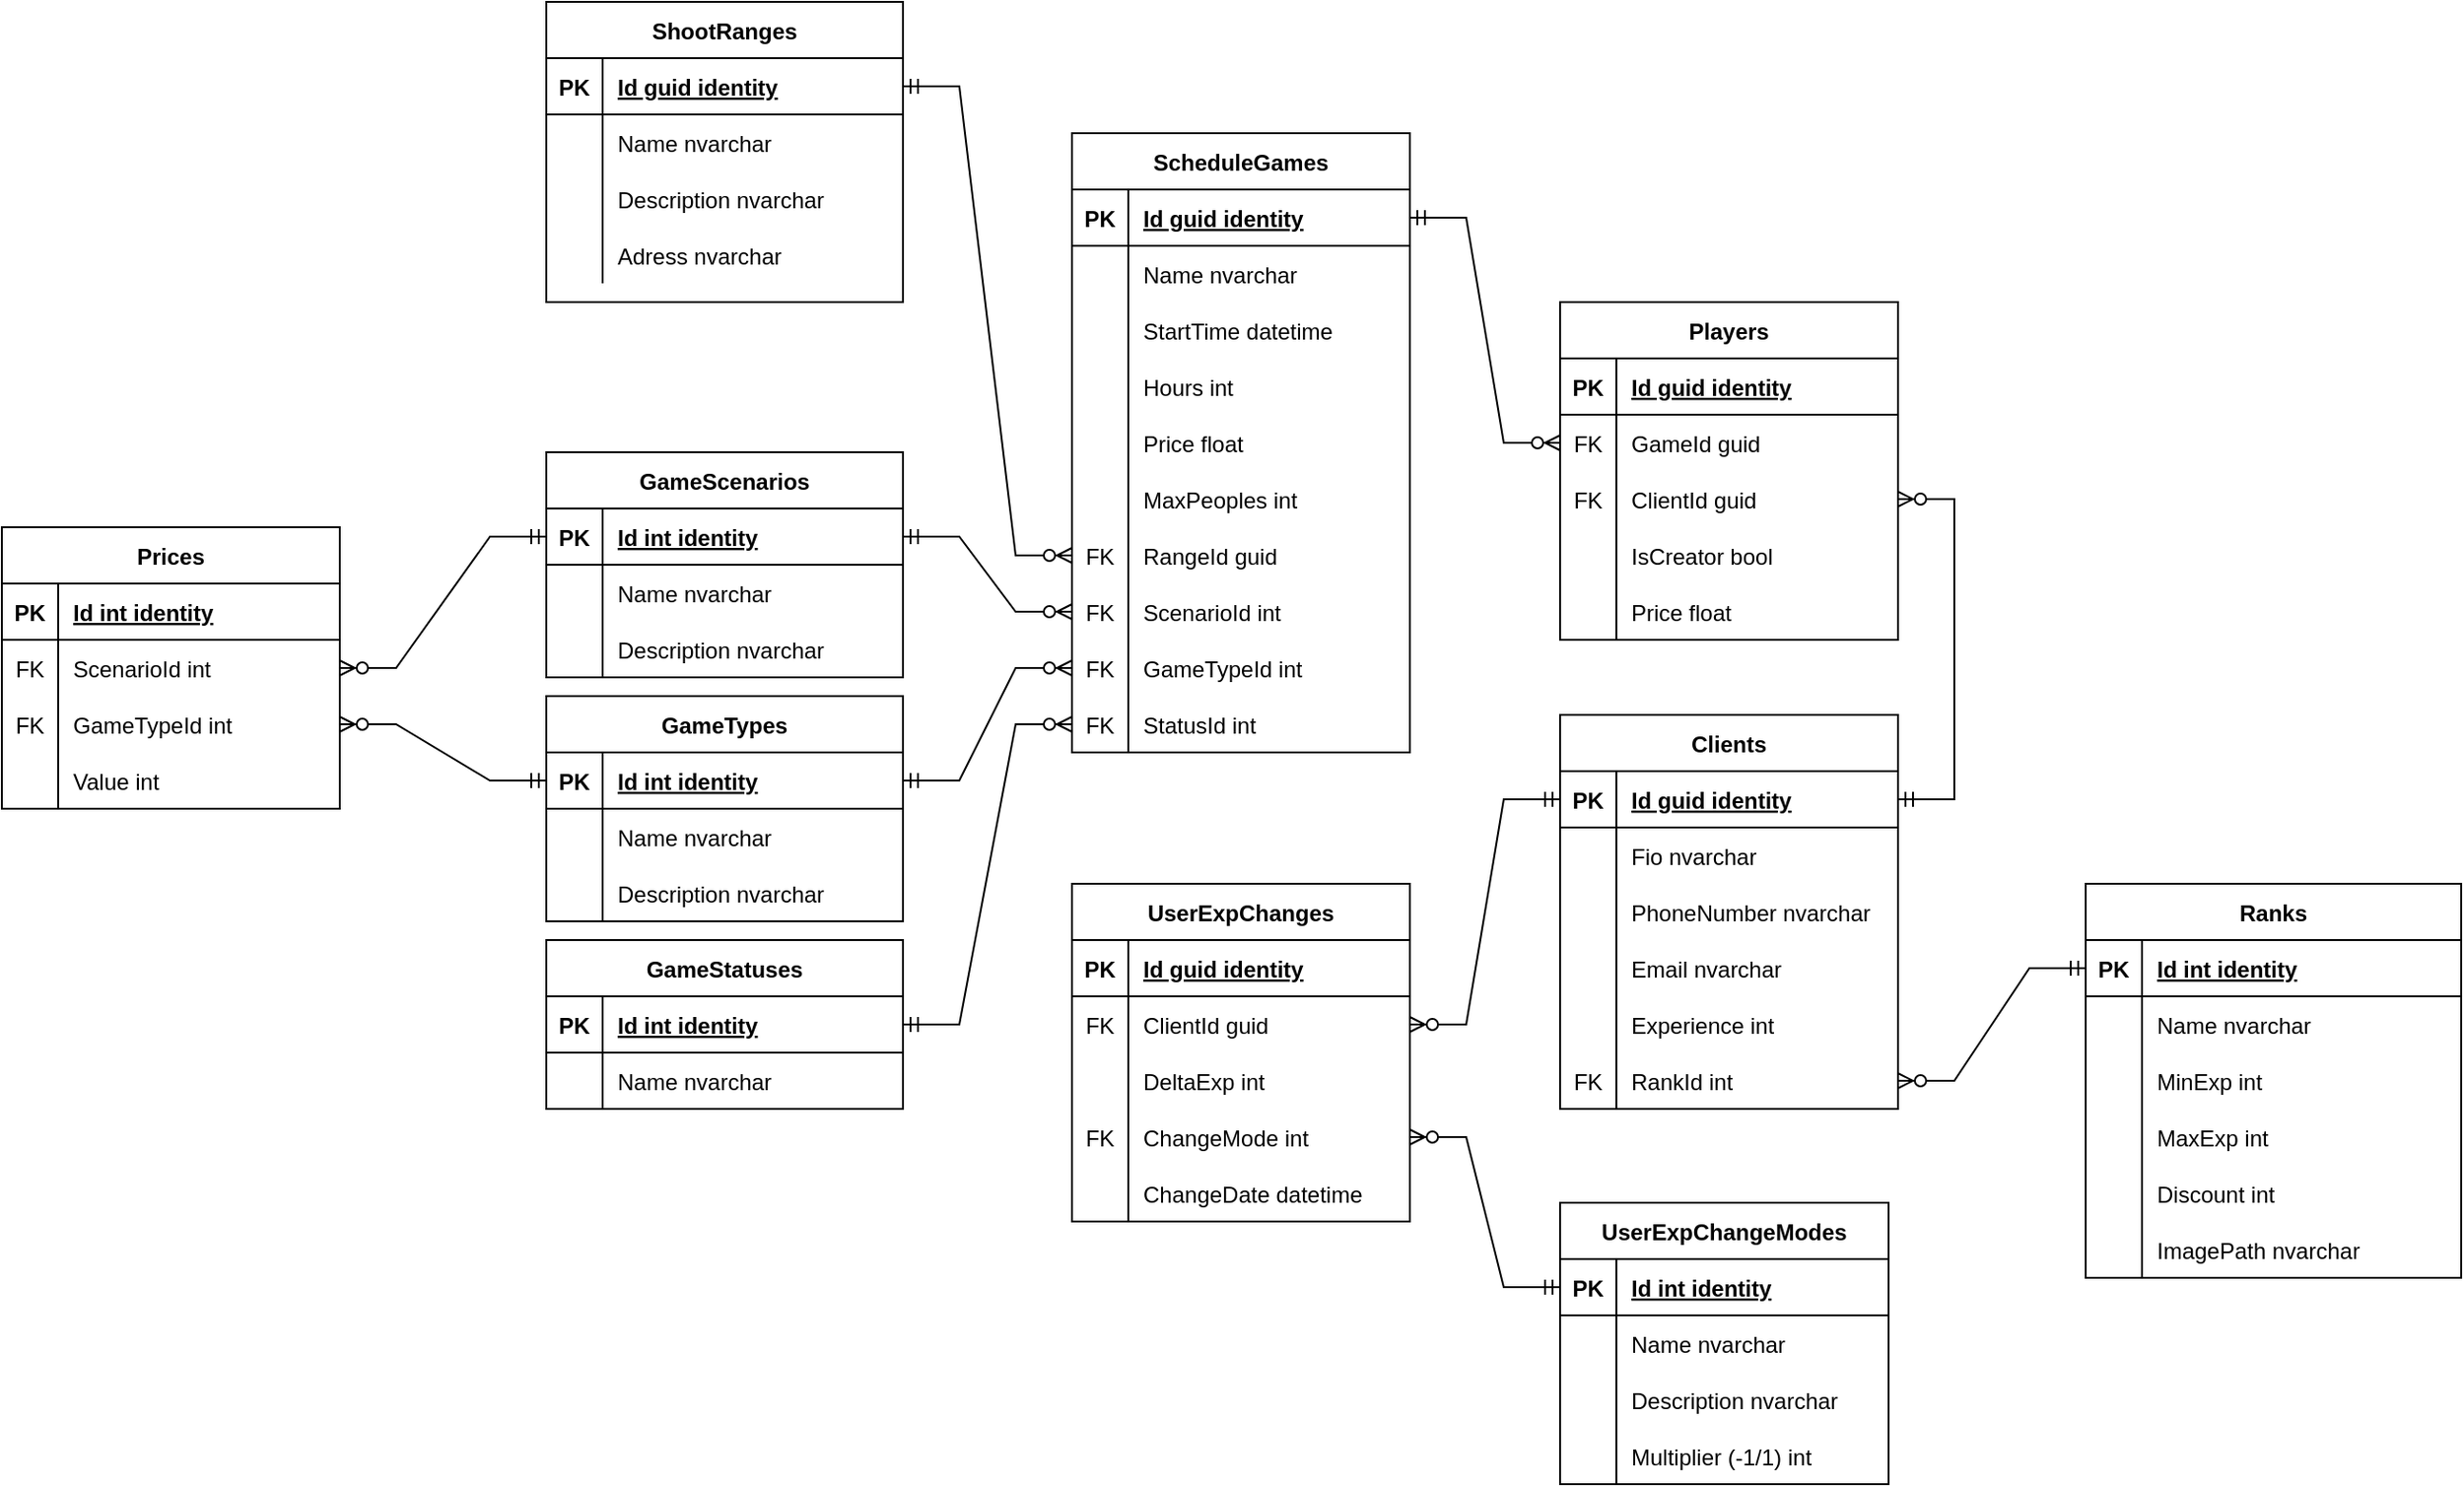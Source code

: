 <mxfile version="20.7.4" type="device"><diagram id="R2lEEEUBdFMjLlhIrx00" name="Page-1"><mxGraphModel dx="2445" dy="758" grid="1" gridSize="10" guides="1" tooltips="1" connect="1" arrows="1" fold="1" page="1" pageScale="1" pageWidth="850" pageHeight="1100" math="0" shadow="0" extFonts="Permanent Marker^https://fonts.googleapis.com/css?family=Permanent+Marker"><root><mxCell id="0"/><mxCell id="1" parent="0"/><mxCell id="C-vyLk0tnHw3VtMMgP7b-23" value="ShootRanges" style="shape=table;startSize=30;container=1;collapsible=1;childLayout=tableLayout;fixedRows=1;rowLines=0;fontStyle=1;align=center;resizeLast=1;" parent="1" vertex="1"><mxGeometry x="-280" y="250" width="190" height="160" as="geometry"/></mxCell><mxCell id="C-vyLk0tnHw3VtMMgP7b-24" value="" style="shape=partialRectangle;collapsible=0;dropTarget=0;pointerEvents=0;fillColor=none;points=[[0,0.5],[1,0.5]];portConstraint=eastwest;top=0;left=0;right=0;bottom=1;" parent="C-vyLk0tnHw3VtMMgP7b-23" vertex="1"><mxGeometry y="30" width="190" height="30" as="geometry"/></mxCell><mxCell id="C-vyLk0tnHw3VtMMgP7b-25" value="PK" style="shape=partialRectangle;overflow=hidden;connectable=0;fillColor=none;top=0;left=0;bottom=0;right=0;fontStyle=1;" parent="C-vyLk0tnHw3VtMMgP7b-24" vertex="1"><mxGeometry width="30" height="30" as="geometry"><mxRectangle width="30" height="30" as="alternateBounds"/></mxGeometry></mxCell><mxCell id="C-vyLk0tnHw3VtMMgP7b-26" value="Id guid identity" style="shape=partialRectangle;overflow=hidden;connectable=0;fillColor=none;top=0;left=0;bottom=0;right=0;align=left;spacingLeft=6;fontStyle=5;" parent="C-vyLk0tnHw3VtMMgP7b-24" vertex="1"><mxGeometry x="30" width="160" height="30" as="geometry"><mxRectangle width="160" height="30" as="alternateBounds"/></mxGeometry></mxCell><mxCell id="C-vyLk0tnHw3VtMMgP7b-27" value="" style="shape=partialRectangle;collapsible=0;dropTarget=0;pointerEvents=0;fillColor=none;points=[[0,0.5],[1,0.5]];portConstraint=eastwest;top=0;left=0;right=0;bottom=0;" parent="C-vyLk0tnHw3VtMMgP7b-23" vertex="1"><mxGeometry y="60" width="190" height="30" as="geometry"/></mxCell><mxCell id="C-vyLk0tnHw3VtMMgP7b-28" value="" style="shape=partialRectangle;overflow=hidden;connectable=0;fillColor=none;top=0;left=0;bottom=0;right=0;" parent="C-vyLk0tnHw3VtMMgP7b-27" vertex="1"><mxGeometry width="30" height="30" as="geometry"><mxRectangle width="30" height="30" as="alternateBounds"/></mxGeometry></mxCell><mxCell id="C-vyLk0tnHw3VtMMgP7b-29" value="Name nvarchar" style="shape=partialRectangle;overflow=hidden;connectable=0;fillColor=none;top=0;left=0;bottom=0;right=0;align=left;spacingLeft=6;" parent="C-vyLk0tnHw3VtMMgP7b-27" vertex="1"><mxGeometry x="30" width="160" height="30" as="geometry"><mxRectangle width="160" height="30" as="alternateBounds"/></mxGeometry></mxCell><mxCell id="J1g8HtCoTDKcdCgr_iQi-102" value="" style="shape=partialRectangle;collapsible=0;dropTarget=0;pointerEvents=0;fillColor=none;points=[[0,0.5],[1,0.5]];portConstraint=eastwest;top=0;left=0;right=0;bottom=0;" parent="C-vyLk0tnHw3VtMMgP7b-23" vertex="1"><mxGeometry y="90" width="190" height="30" as="geometry"/></mxCell><mxCell id="J1g8HtCoTDKcdCgr_iQi-103" value="" style="shape=partialRectangle;overflow=hidden;connectable=0;fillColor=none;top=0;left=0;bottom=0;right=0;" parent="J1g8HtCoTDKcdCgr_iQi-102" vertex="1"><mxGeometry width="30" height="30" as="geometry"><mxRectangle width="30" height="30" as="alternateBounds"/></mxGeometry></mxCell><mxCell id="J1g8HtCoTDKcdCgr_iQi-104" value="Description nvarchar" style="shape=partialRectangle;overflow=hidden;connectable=0;fillColor=none;top=0;left=0;bottom=0;right=0;align=left;spacingLeft=6;" parent="J1g8HtCoTDKcdCgr_iQi-102" vertex="1"><mxGeometry x="30" width="160" height="30" as="geometry"><mxRectangle width="160" height="30" as="alternateBounds"/></mxGeometry></mxCell><mxCell id="wQDrHLu1GT8xE89UVd8l-1" value="" style="shape=partialRectangle;collapsible=0;dropTarget=0;pointerEvents=0;fillColor=none;points=[[0,0.5],[1,0.5]];portConstraint=eastwest;top=0;left=0;right=0;bottom=0;" parent="C-vyLk0tnHw3VtMMgP7b-23" vertex="1"><mxGeometry y="120" width="190" height="30" as="geometry"/></mxCell><mxCell id="wQDrHLu1GT8xE89UVd8l-2" value="" style="shape=partialRectangle;overflow=hidden;connectable=0;fillColor=none;top=0;left=0;bottom=0;right=0;" parent="wQDrHLu1GT8xE89UVd8l-1" vertex="1"><mxGeometry width="30" height="30" as="geometry"><mxRectangle width="30" height="30" as="alternateBounds"/></mxGeometry></mxCell><mxCell id="wQDrHLu1GT8xE89UVd8l-3" value="Adress nvarchar" style="shape=partialRectangle;overflow=hidden;connectable=0;fillColor=none;top=0;left=0;bottom=0;right=0;align=left;spacingLeft=6;" parent="wQDrHLu1GT8xE89UVd8l-1" vertex="1"><mxGeometry x="30" width="160" height="30" as="geometry"><mxRectangle width="160" height="30" as="alternateBounds"/></mxGeometry></mxCell><mxCell id="wQDrHLu1GT8xE89UVd8l-7" value="Clients" style="shape=table;startSize=30;container=1;collapsible=1;childLayout=tableLayout;fixedRows=1;rowLines=0;fontStyle=1;align=center;resizeLast=1;" parent="1" vertex="1"><mxGeometry x="260" y="630" width="180" height="210" as="geometry"/></mxCell><mxCell id="wQDrHLu1GT8xE89UVd8l-8" value="" style="shape=tableRow;horizontal=0;startSize=0;swimlaneHead=0;swimlaneBody=0;fillColor=none;collapsible=0;dropTarget=0;points=[[0,0.5],[1,0.5]];portConstraint=eastwest;top=0;left=0;right=0;bottom=1;" parent="wQDrHLu1GT8xE89UVd8l-7" vertex="1"><mxGeometry y="30" width="180" height="30" as="geometry"/></mxCell><mxCell id="wQDrHLu1GT8xE89UVd8l-9" value="PK" style="shape=partialRectangle;connectable=0;fillColor=none;top=0;left=0;bottom=0;right=0;fontStyle=1;overflow=hidden;" parent="wQDrHLu1GT8xE89UVd8l-8" vertex="1"><mxGeometry width="30" height="30" as="geometry"><mxRectangle width="30" height="30" as="alternateBounds"/></mxGeometry></mxCell><mxCell id="wQDrHLu1GT8xE89UVd8l-10" value="Id guid identity" style="shape=partialRectangle;connectable=0;fillColor=none;top=0;left=0;bottom=0;right=0;align=left;spacingLeft=6;fontStyle=5;overflow=hidden;" parent="wQDrHLu1GT8xE89UVd8l-8" vertex="1"><mxGeometry x="30" width="150" height="30" as="geometry"><mxRectangle width="150" height="30" as="alternateBounds"/></mxGeometry></mxCell><mxCell id="586gdZxbblw-acQjFou1-5" value="" style="shape=tableRow;horizontal=0;startSize=0;swimlaneHead=0;swimlaneBody=0;fillColor=none;collapsible=0;dropTarget=0;points=[[0,0.5],[1,0.5]];portConstraint=eastwest;top=0;left=0;right=0;bottom=0;" parent="wQDrHLu1GT8xE89UVd8l-7" vertex="1"><mxGeometry y="60" width="180" height="30" as="geometry"/></mxCell><mxCell id="586gdZxbblw-acQjFou1-6" value="" style="shape=partialRectangle;connectable=0;fillColor=none;top=0;left=0;bottom=0;right=0;editable=1;overflow=hidden;" parent="586gdZxbblw-acQjFou1-5" vertex="1"><mxGeometry width="30" height="30" as="geometry"><mxRectangle width="30" height="30" as="alternateBounds"/></mxGeometry></mxCell><mxCell id="586gdZxbblw-acQjFou1-7" value="Fio nvarchar" style="shape=partialRectangle;connectable=0;fillColor=none;top=0;left=0;bottom=0;right=0;align=left;spacingLeft=6;overflow=hidden;" parent="586gdZxbblw-acQjFou1-5" vertex="1"><mxGeometry x="30" width="150" height="30" as="geometry"><mxRectangle width="150" height="30" as="alternateBounds"/></mxGeometry></mxCell><mxCell id="wQDrHLu1GT8xE89UVd8l-14" value="" style="shape=tableRow;horizontal=0;startSize=0;swimlaneHead=0;swimlaneBody=0;fillColor=none;collapsible=0;dropTarget=0;points=[[0,0.5],[1,0.5]];portConstraint=eastwest;top=0;left=0;right=0;bottom=0;" parent="wQDrHLu1GT8xE89UVd8l-7" vertex="1"><mxGeometry y="90" width="180" height="30" as="geometry"/></mxCell><mxCell id="wQDrHLu1GT8xE89UVd8l-15" value="" style="shape=partialRectangle;connectable=0;fillColor=none;top=0;left=0;bottom=0;right=0;editable=1;overflow=hidden;" parent="wQDrHLu1GT8xE89UVd8l-14" vertex="1"><mxGeometry width="30" height="30" as="geometry"><mxRectangle width="30" height="30" as="alternateBounds"/></mxGeometry></mxCell><mxCell id="wQDrHLu1GT8xE89UVd8l-16" value="PhoneNumber nvarchar" style="shape=partialRectangle;connectable=0;fillColor=none;top=0;left=0;bottom=0;right=0;align=left;spacingLeft=6;overflow=hidden;" parent="wQDrHLu1GT8xE89UVd8l-14" vertex="1"><mxGeometry x="30" width="150" height="30" as="geometry"><mxRectangle width="150" height="30" as="alternateBounds"/></mxGeometry></mxCell><mxCell id="wQDrHLu1GT8xE89UVd8l-23" value="" style="shape=tableRow;horizontal=0;startSize=0;swimlaneHead=0;swimlaneBody=0;fillColor=none;collapsible=0;dropTarget=0;points=[[0,0.5],[1,0.5]];portConstraint=eastwest;top=0;left=0;right=0;bottom=0;" parent="wQDrHLu1GT8xE89UVd8l-7" vertex="1"><mxGeometry y="120" width="180" height="30" as="geometry"/></mxCell><mxCell id="wQDrHLu1GT8xE89UVd8l-24" value="" style="shape=partialRectangle;connectable=0;fillColor=none;top=0;left=0;bottom=0;right=0;editable=1;overflow=hidden;" parent="wQDrHLu1GT8xE89UVd8l-23" vertex="1"><mxGeometry width="30" height="30" as="geometry"><mxRectangle width="30" height="30" as="alternateBounds"/></mxGeometry></mxCell><mxCell id="wQDrHLu1GT8xE89UVd8l-25" value="Email nvarchar" style="shape=partialRectangle;connectable=0;fillColor=none;top=0;left=0;bottom=0;right=0;align=left;spacingLeft=6;overflow=hidden;" parent="wQDrHLu1GT8xE89UVd8l-23" vertex="1"><mxGeometry x="30" width="150" height="30" as="geometry"><mxRectangle width="150" height="30" as="alternateBounds"/></mxGeometry></mxCell><mxCell id="wQDrHLu1GT8xE89UVd8l-43" value="" style="shape=tableRow;horizontal=0;startSize=0;swimlaneHead=0;swimlaneBody=0;fillColor=none;collapsible=0;dropTarget=0;points=[[0,0.5],[1,0.5]];portConstraint=eastwest;top=0;left=0;right=0;bottom=0;" parent="wQDrHLu1GT8xE89UVd8l-7" vertex="1"><mxGeometry y="150" width="180" height="30" as="geometry"/></mxCell><mxCell id="wQDrHLu1GT8xE89UVd8l-44" value="" style="shape=partialRectangle;connectable=0;fillColor=none;top=0;left=0;bottom=0;right=0;editable=1;overflow=hidden;" parent="wQDrHLu1GT8xE89UVd8l-43" vertex="1"><mxGeometry width="30" height="30" as="geometry"><mxRectangle width="30" height="30" as="alternateBounds"/></mxGeometry></mxCell><mxCell id="wQDrHLu1GT8xE89UVd8l-45" value="Experience int" style="shape=partialRectangle;connectable=0;fillColor=none;top=0;left=0;bottom=0;right=0;align=left;spacingLeft=6;overflow=hidden;" parent="wQDrHLu1GT8xE89UVd8l-43" vertex="1"><mxGeometry x="30" width="150" height="30" as="geometry"><mxRectangle width="150" height="30" as="alternateBounds"/></mxGeometry></mxCell><mxCell id="wQDrHLu1GT8xE89UVd8l-20" value="" style="shape=tableRow;horizontal=0;startSize=0;swimlaneHead=0;swimlaneBody=0;fillColor=none;collapsible=0;dropTarget=0;points=[[0,0.5],[1,0.5]];portConstraint=eastwest;top=0;left=0;right=0;bottom=0;" parent="wQDrHLu1GT8xE89UVd8l-7" vertex="1"><mxGeometry y="180" width="180" height="30" as="geometry"/></mxCell><mxCell id="wQDrHLu1GT8xE89UVd8l-21" value="FK" style="shape=partialRectangle;connectable=0;fillColor=none;top=0;left=0;bottom=0;right=0;editable=1;overflow=hidden;" parent="wQDrHLu1GT8xE89UVd8l-20" vertex="1"><mxGeometry width="30" height="30" as="geometry"><mxRectangle width="30" height="30" as="alternateBounds"/></mxGeometry></mxCell><mxCell id="wQDrHLu1GT8xE89UVd8l-22" value="RankId int " style="shape=partialRectangle;connectable=0;fillColor=none;top=0;left=0;bottom=0;right=0;align=left;spacingLeft=6;overflow=hidden;" parent="wQDrHLu1GT8xE89UVd8l-20" vertex="1"><mxGeometry x="30" width="150" height="30" as="geometry"><mxRectangle width="150" height="30" as="alternateBounds"/></mxGeometry></mxCell><mxCell id="wQDrHLu1GT8xE89UVd8l-26" value="Ranks" style="shape=table;startSize=30;container=1;collapsible=1;childLayout=tableLayout;fixedRows=1;rowLines=0;fontStyle=1;align=center;resizeLast=1;" parent="1" vertex="1"><mxGeometry x="540" y="720" width="200" height="210" as="geometry"/></mxCell><mxCell id="wQDrHLu1GT8xE89UVd8l-27" value="" style="shape=tableRow;horizontal=0;startSize=0;swimlaneHead=0;swimlaneBody=0;fillColor=none;collapsible=0;dropTarget=0;points=[[0,0.5],[1,0.5]];portConstraint=eastwest;top=0;left=0;right=0;bottom=1;" parent="wQDrHLu1GT8xE89UVd8l-26" vertex="1"><mxGeometry y="30" width="200" height="30" as="geometry"/></mxCell><mxCell id="wQDrHLu1GT8xE89UVd8l-28" value="PK" style="shape=partialRectangle;connectable=0;fillColor=none;top=0;left=0;bottom=0;right=0;fontStyle=1;overflow=hidden;" parent="wQDrHLu1GT8xE89UVd8l-27" vertex="1"><mxGeometry width="30" height="30" as="geometry"><mxRectangle width="30" height="30" as="alternateBounds"/></mxGeometry></mxCell><mxCell id="wQDrHLu1GT8xE89UVd8l-29" value="Id int identity" style="shape=partialRectangle;connectable=0;fillColor=none;top=0;left=0;bottom=0;right=0;align=left;spacingLeft=6;fontStyle=5;overflow=hidden;" parent="wQDrHLu1GT8xE89UVd8l-27" vertex="1"><mxGeometry x="30" width="170" height="30" as="geometry"><mxRectangle width="170" height="30" as="alternateBounds"/></mxGeometry></mxCell><mxCell id="wQDrHLu1GT8xE89UVd8l-30" value="" style="shape=tableRow;horizontal=0;startSize=0;swimlaneHead=0;swimlaneBody=0;fillColor=none;collapsible=0;dropTarget=0;points=[[0,0.5],[1,0.5]];portConstraint=eastwest;top=0;left=0;right=0;bottom=0;" parent="wQDrHLu1GT8xE89UVd8l-26" vertex="1"><mxGeometry y="60" width="200" height="30" as="geometry"/></mxCell><mxCell id="wQDrHLu1GT8xE89UVd8l-31" value="" style="shape=partialRectangle;connectable=0;fillColor=none;top=0;left=0;bottom=0;right=0;editable=1;overflow=hidden;" parent="wQDrHLu1GT8xE89UVd8l-30" vertex="1"><mxGeometry width="30" height="30" as="geometry"><mxRectangle width="30" height="30" as="alternateBounds"/></mxGeometry></mxCell><mxCell id="wQDrHLu1GT8xE89UVd8l-32" value="Name nvarchar" style="shape=partialRectangle;connectable=0;fillColor=none;top=0;left=0;bottom=0;right=0;align=left;spacingLeft=6;overflow=hidden;" parent="wQDrHLu1GT8xE89UVd8l-30" vertex="1"><mxGeometry x="30" width="170" height="30" as="geometry"><mxRectangle width="170" height="30" as="alternateBounds"/></mxGeometry></mxCell><mxCell id="wQDrHLu1GT8xE89UVd8l-33" value="" style="shape=tableRow;horizontal=0;startSize=0;swimlaneHead=0;swimlaneBody=0;fillColor=none;collapsible=0;dropTarget=0;points=[[0,0.5],[1,0.5]];portConstraint=eastwest;top=0;left=0;right=0;bottom=0;" parent="wQDrHLu1GT8xE89UVd8l-26" vertex="1"><mxGeometry y="90" width="200" height="30" as="geometry"/></mxCell><mxCell id="wQDrHLu1GT8xE89UVd8l-34" value="" style="shape=partialRectangle;connectable=0;fillColor=none;top=0;left=0;bottom=0;right=0;editable=1;overflow=hidden;" parent="wQDrHLu1GT8xE89UVd8l-33" vertex="1"><mxGeometry width="30" height="30" as="geometry"><mxRectangle width="30" height="30" as="alternateBounds"/></mxGeometry></mxCell><mxCell id="wQDrHLu1GT8xE89UVd8l-35" value="MinExp int" style="shape=partialRectangle;connectable=0;fillColor=none;top=0;left=0;bottom=0;right=0;align=left;spacingLeft=6;overflow=hidden;" parent="wQDrHLu1GT8xE89UVd8l-33" vertex="1"><mxGeometry x="30" width="170" height="30" as="geometry"><mxRectangle width="170" height="30" as="alternateBounds"/></mxGeometry></mxCell><mxCell id="wQDrHLu1GT8xE89UVd8l-36" value="" style="shape=tableRow;horizontal=0;startSize=0;swimlaneHead=0;swimlaneBody=0;fillColor=none;collapsible=0;dropTarget=0;points=[[0,0.5],[1,0.5]];portConstraint=eastwest;top=0;left=0;right=0;bottom=0;" parent="wQDrHLu1GT8xE89UVd8l-26" vertex="1"><mxGeometry y="120" width="200" height="30" as="geometry"/></mxCell><mxCell id="wQDrHLu1GT8xE89UVd8l-37" value="" style="shape=partialRectangle;connectable=0;fillColor=none;top=0;left=0;bottom=0;right=0;editable=1;overflow=hidden;" parent="wQDrHLu1GT8xE89UVd8l-36" vertex="1"><mxGeometry width="30" height="30" as="geometry"><mxRectangle width="30" height="30" as="alternateBounds"/></mxGeometry></mxCell><mxCell id="wQDrHLu1GT8xE89UVd8l-38" value="MaxExp int" style="shape=partialRectangle;connectable=0;fillColor=none;top=0;left=0;bottom=0;right=0;align=left;spacingLeft=6;overflow=hidden;" parent="wQDrHLu1GT8xE89UVd8l-36" vertex="1"><mxGeometry x="30" width="170" height="30" as="geometry"><mxRectangle width="170" height="30" as="alternateBounds"/></mxGeometry></mxCell><mxCell id="wQDrHLu1GT8xE89UVd8l-39" value="" style="shape=tableRow;horizontal=0;startSize=0;swimlaneHead=0;swimlaneBody=0;fillColor=none;collapsible=0;dropTarget=0;points=[[0,0.5],[1,0.5]];portConstraint=eastwest;top=0;left=0;right=0;bottom=0;" parent="wQDrHLu1GT8xE89UVd8l-26" vertex="1"><mxGeometry y="150" width="200" height="30" as="geometry"/></mxCell><mxCell id="wQDrHLu1GT8xE89UVd8l-40" value="" style="shape=partialRectangle;connectable=0;fillColor=none;top=0;left=0;bottom=0;right=0;editable=1;overflow=hidden;" parent="wQDrHLu1GT8xE89UVd8l-39" vertex="1"><mxGeometry width="30" height="30" as="geometry"><mxRectangle width="30" height="30" as="alternateBounds"/></mxGeometry></mxCell><mxCell id="wQDrHLu1GT8xE89UVd8l-41" value="Discount int" style="shape=partialRectangle;connectable=0;fillColor=none;top=0;left=0;bottom=0;right=0;align=left;spacingLeft=6;overflow=hidden;" parent="wQDrHLu1GT8xE89UVd8l-39" vertex="1"><mxGeometry x="30" width="170" height="30" as="geometry"><mxRectangle width="170" height="30" as="alternateBounds"/></mxGeometry></mxCell><mxCell id="wQDrHLu1GT8xE89UVd8l-46" value="" style="shape=tableRow;horizontal=0;startSize=0;swimlaneHead=0;swimlaneBody=0;fillColor=none;collapsible=0;dropTarget=0;points=[[0,0.5],[1,0.5]];portConstraint=eastwest;top=0;left=0;right=0;bottom=0;" parent="wQDrHLu1GT8xE89UVd8l-26" vertex="1"><mxGeometry y="180" width="200" height="30" as="geometry"/></mxCell><mxCell id="wQDrHLu1GT8xE89UVd8l-47" value="" style="shape=partialRectangle;connectable=0;fillColor=none;top=0;left=0;bottom=0;right=0;editable=1;overflow=hidden;" parent="wQDrHLu1GT8xE89UVd8l-46" vertex="1"><mxGeometry width="30" height="30" as="geometry"><mxRectangle width="30" height="30" as="alternateBounds"/></mxGeometry></mxCell><mxCell id="wQDrHLu1GT8xE89UVd8l-48" value="ImagePath nvarchar" style="shape=partialRectangle;connectable=0;fillColor=none;top=0;left=0;bottom=0;right=0;align=left;spacingLeft=6;overflow=hidden;" parent="wQDrHLu1GT8xE89UVd8l-46" vertex="1"><mxGeometry x="30" width="170" height="30" as="geometry"><mxRectangle width="170" height="30" as="alternateBounds"/></mxGeometry></mxCell><mxCell id="wQDrHLu1GT8xE89UVd8l-42" value="" style="edgeStyle=entityRelationEdgeStyle;fontSize=12;html=1;endArrow=ERzeroToMany;startArrow=ERmandOne;rounded=0;entryX=1;entryY=0.5;entryDx=0;entryDy=0;exitX=0;exitY=0.5;exitDx=0;exitDy=0;" parent="1" source="wQDrHLu1GT8xE89UVd8l-27" target="wQDrHLu1GT8xE89UVd8l-20" edge="1"><mxGeometry width="100" height="100" relative="1" as="geometry"><mxPoint x="380" y="980" as="sourcePoint"/><mxPoint x="480" y="880" as="targetPoint"/></mxGeometry></mxCell><mxCell id="wQDrHLu1GT8xE89UVd8l-62" value="UserExpChanges" style="shape=table;startSize=30;container=1;collapsible=1;childLayout=tableLayout;fixedRows=1;rowLines=0;fontStyle=1;align=center;resizeLast=1;" parent="1" vertex="1"><mxGeometry y="720" width="180" height="180" as="geometry"/></mxCell><mxCell id="wQDrHLu1GT8xE89UVd8l-63" value="" style="shape=tableRow;horizontal=0;startSize=0;swimlaneHead=0;swimlaneBody=0;fillColor=none;collapsible=0;dropTarget=0;points=[[0,0.5],[1,0.5]];portConstraint=eastwest;top=0;left=0;right=0;bottom=1;" parent="wQDrHLu1GT8xE89UVd8l-62" vertex="1"><mxGeometry y="30" width="180" height="30" as="geometry"/></mxCell><mxCell id="wQDrHLu1GT8xE89UVd8l-64" value="PK" style="shape=partialRectangle;connectable=0;fillColor=none;top=0;left=0;bottom=0;right=0;fontStyle=1;overflow=hidden;" parent="wQDrHLu1GT8xE89UVd8l-63" vertex="1"><mxGeometry width="30" height="30" as="geometry"><mxRectangle width="30" height="30" as="alternateBounds"/></mxGeometry></mxCell><mxCell id="wQDrHLu1GT8xE89UVd8l-65" value="Id guid identity" style="shape=partialRectangle;connectable=0;fillColor=none;top=0;left=0;bottom=0;right=0;align=left;spacingLeft=6;fontStyle=5;overflow=hidden;" parent="wQDrHLu1GT8xE89UVd8l-63" vertex="1"><mxGeometry x="30" width="150" height="30" as="geometry"><mxRectangle width="150" height="30" as="alternateBounds"/></mxGeometry></mxCell><mxCell id="wQDrHLu1GT8xE89UVd8l-66" value="" style="shape=tableRow;horizontal=0;startSize=0;swimlaneHead=0;swimlaneBody=0;fillColor=none;collapsible=0;dropTarget=0;points=[[0,0.5],[1,0.5]];portConstraint=eastwest;top=0;left=0;right=0;bottom=0;" parent="wQDrHLu1GT8xE89UVd8l-62" vertex="1"><mxGeometry y="60" width="180" height="30" as="geometry"/></mxCell><mxCell id="wQDrHLu1GT8xE89UVd8l-67" value="FK" style="shape=partialRectangle;connectable=0;fillColor=none;top=0;left=0;bottom=0;right=0;editable=1;overflow=hidden;" parent="wQDrHLu1GT8xE89UVd8l-66" vertex="1"><mxGeometry width="30" height="30" as="geometry"><mxRectangle width="30" height="30" as="alternateBounds"/></mxGeometry></mxCell><mxCell id="wQDrHLu1GT8xE89UVd8l-68" value="ClientId guid" style="shape=partialRectangle;connectable=0;fillColor=none;top=0;left=0;bottom=0;right=0;align=left;spacingLeft=6;overflow=hidden;" parent="wQDrHLu1GT8xE89UVd8l-66" vertex="1"><mxGeometry x="30" width="150" height="30" as="geometry"><mxRectangle width="150" height="30" as="alternateBounds"/></mxGeometry></mxCell><mxCell id="wQDrHLu1GT8xE89UVd8l-69" value="" style="shape=tableRow;horizontal=0;startSize=0;swimlaneHead=0;swimlaneBody=0;fillColor=none;collapsible=0;dropTarget=0;points=[[0,0.5],[1,0.5]];portConstraint=eastwest;top=0;left=0;right=0;bottom=0;" parent="wQDrHLu1GT8xE89UVd8l-62" vertex="1"><mxGeometry y="90" width="180" height="30" as="geometry"/></mxCell><mxCell id="wQDrHLu1GT8xE89UVd8l-70" value="" style="shape=partialRectangle;connectable=0;fillColor=none;top=0;left=0;bottom=0;right=0;editable=1;overflow=hidden;" parent="wQDrHLu1GT8xE89UVd8l-69" vertex="1"><mxGeometry width="30" height="30" as="geometry"><mxRectangle width="30" height="30" as="alternateBounds"/></mxGeometry></mxCell><mxCell id="wQDrHLu1GT8xE89UVd8l-71" value="DeltaExp int" style="shape=partialRectangle;connectable=0;fillColor=none;top=0;left=0;bottom=0;right=0;align=left;spacingLeft=6;overflow=hidden;" parent="wQDrHLu1GT8xE89UVd8l-69" vertex="1"><mxGeometry x="30" width="150" height="30" as="geometry"><mxRectangle width="150" height="30" as="alternateBounds"/></mxGeometry></mxCell><mxCell id="wQDrHLu1GT8xE89UVd8l-72" value="" style="shape=tableRow;horizontal=0;startSize=0;swimlaneHead=0;swimlaneBody=0;fillColor=none;collapsible=0;dropTarget=0;points=[[0,0.5],[1,0.5]];portConstraint=eastwest;top=0;left=0;right=0;bottom=0;" parent="wQDrHLu1GT8xE89UVd8l-62" vertex="1"><mxGeometry y="120" width="180" height="30" as="geometry"/></mxCell><mxCell id="wQDrHLu1GT8xE89UVd8l-73" value="FK" style="shape=partialRectangle;connectable=0;fillColor=none;top=0;left=0;bottom=0;right=0;editable=1;overflow=hidden;" parent="wQDrHLu1GT8xE89UVd8l-72" vertex="1"><mxGeometry width="30" height="30" as="geometry"><mxRectangle width="30" height="30" as="alternateBounds"/></mxGeometry></mxCell><mxCell id="wQDrHLu1GT8xE89UVd8l-74" value="ChangeMode int" style="shape=partialRectangle;connectable=0;fillColor=none;top=0;left=0;bottom=0;right=0;align=left;spacingLeft=6;overflow=hidden;" parent="wQDrHLu1GT8xE89UVd8l-72" vertex="1"><mxGeometry x="30" width="150" height="30" as="geometry"><mxRectangle width="150" height="30" as="alternateBounds"/></mxGeometry></mxCell><mxCell id="wQDrHLu1GT8xE89UVd8l-75" value="" style="shape=tableRow;horizontal=0;startSize=0;swimlaneHead=0;swimlaneBody=0;fillColor=none;collapsible=0;dropTarget=0;points=[[0,0.5],[1,0.5]];portConstraint=eastwest;top=0;left=0;right=0;bottom=0;" parent="wQDrHLu1GT8xE89UVd8l-62" vertex="1"><mxGeometry y="150" width="180" height="30" as="geometry"/></mxCell><mxCell id="wQDrHLu1GT8xE89UVd8l-76" value="" style="shape=partialRectangle;connectable=0;fillColor=none;top=0;left=0;bottom=0;right=0;editable=1;overflow=hidden;" parent="wQDrHLu1GT8xE89UVd8l-75" vertex="1"><mxGeometry width="30" height="30" as="geometry"><mxRectangle width="30" height="30" as="alternateBounds"/></mxGeometry></mxCell><mxCell id="wQDrHLu1GT8xE89UVd8l-77" value="ChangeDate datetime" style="shape=partialRectangle;connectable=0;fillColor=none;top=0;left=0;bottom=0;right=0;align=left;spacingLeft=6;overflow=hidden;" parent="wQDrHLu1GT8xE89UVd8l-75" vertex="1"><mxGeometry x="30" width="150" height="30" as="geometry"><mxRectangle width="150" height="30" as="alternateBounds"/></mxGeometry></mxCell><mxCell id="wQDrHLu1GT8xE89UVd8l-78" value="" style="edgeStyle=entityRelationEdgeStyle;fontSize=12;html=1;endArrow=ERzeroToMany;startArrow=ERmandOne;rounded=0;entryX=1;entryY=0.5;entryDx=0;entryDy=0;exitX=0;exitY=0.5;exitDx=0;exitDy=0;" parent="1" source="wQDrHLu1GT8xE89UVd8l-8" target="wQDrHLu1GT8xE89UVd8l-66" edge="1"><mxGeometry width="100" height="100" relative="1" as="geometry"><mxPoint x="325" y="910" as="sourcePoint"/><mxPoint x="230" y="890" as="targetPoint"/></mxGeometry></mxCell><mxCell id="wQDrHLu1GT8xE89UVd8l-79" value="UserExpChangeModes" style="shape=table;startSize=30;container=1;collapsible=1;childLayout=tableLayout;fixedRows=1;rowLines=0;fontStyle=1;align=center;resizeLast=1;" parent="1" vertex="1"><mxGeometry x="260" y="890" width="175" height="150" as="geometry"/></mxCell><mxCell id="wQDrHLu1GT8xE89UVd8l-80" value="" style="shape=tableRow;horizontal=0;startSize=0;swimlaneHead=0;swimlaneBody=0;fillColor=none;collapsible=0;dropTarget=0;points=[[0,0.5],[1,0.5]];portConstraint=eastwest;top=0;left=0;right=0;bottom=1;" parent="wQDrHLu1GT8xE89UVd8l-79" vertex="1"><mxGeometry y="30" width="175" height="30" as="geometry"/></mxCell><mxCell id="wQDrHLu1GT8xE89UVd8l-81" value="PK" style="shape=partialRectangle;connectable=0;fillColor=none;top=0;left=0;bottom=0;right=0;fontStyle=1;overflow=hidden;" parent="wQDrHLu1GT8xE89UVd8l-80" vertex="1"><mxGeometry width="30" height="30" as="geometry"><mxRectangle width="30" height="30" as="alternateBounds"/></mxGeometry></mxCell><mxCell id="wQDrHLu1GT8xE89UVd8l-82" value="Id int identity" style="shape=partialRectangle;connectable=0;fillColor=none;top=0;left=0;bottom=0;right=0;align=left;spacingLeft=6;fontStyle=5;overflow=hidden;" parent="wQDrHLu1GT8xE89UVd8l-80" vertex="1"><mxGeometry x="30" width="145" height="30" as="geometry"><mxRectangle width="145" height="30" as="alternateBounds"/></mxGeometry></mxCell><mxCell id="wQDrHLu1GT8xE89UVd8l-83" value="" style="shape=tableRow;horizontal=0;startSize=0;swimlaneHead=0;swimlaneBody=0;fillColor=none;collapsible=0;dropTarget=0;points=[[0,0.5],[1,0.5]];portConstraint=eastwest;top=0;left=0;right=0;bottom=0;" parent="wQDrHLu1GT8xE89UVd8l-79" vertex="1"><mxGeometry y="60" width="175" height="30" as="geometry"/></mxCell><mxCell id="wQDrHLu1GT8xE89UVd8l-84" value="" style="shape=partialRectangle;connectable=0;fillColor=none;top=0;left=0;bottom=0;right=0;editable=1;overflow=hidden;" parent="wQDrHLu1GT8xE89UVd8l-83" vertex="1"><mxGeometry width="30" height="30" as="geometry"><mxRectangle width="30" height="30" as="alternateBounds"/></mxGeometry></mxCell><mxCell id="wQDrHLu1GT8xE89UVd8l-85" value="Name nvarchar" style="shape=partialRectangle;connectable=0;fillColor=none;top=0;left=0;bottom=0;right=0;align=left;spacingLeft=6;overflow=hidden;" parent="wQDrHLu1GT8xE89UVd8l-83" vertex="1"><mxGeometry x="30" width="145" height="30" as="geometry"><mxRectangle width="145" height="30" as="alternateBounds"/></mxGeometry></mxCell><mxCell id="wQDrHLu1GT8xE89UVd8l-86" value="" style="shape=tableRow;horizontal=0;startSize=0;swimlaneHead=0;swimlaneBody=0;fillColor=none;collapsible=0;dropTarget=0;points=[[0,0.5],[1,0.5]];portConstraint=eastwest;top=0;left=0;right=0;bottom=0;" parent="wQDrHLu1GT8xE89UVd8l-79" vertex="1"><mxGeometry y="90" width="175" height="30" as="geometry"/></mxCell><mxCell id="wQDrHLu1GT8xE89UVd8l-87" value="" style="shape=partialRectangle;connectable=0;fillColor=none;top=0;left=0;bottom=0;right=0;editable=1;overflow=hidden;" parent="wQDrHLu1GT8xE89UVd8l-86" vertex="1"><mxGeometry width="30" height="30" as="geometry"><mxRectangle width="30" height="30" as="alternateBounds"/></mxGeometry></mxCell><mxCell id="wQDrHLu1GT8xE89UVd8l-88" value="Description nvarchar" style="shape=partialRectangle;connectable=0;fillColor=none;top=0;left=0;bottom=0;right=0;align=left;spacingLeft=6;overflow=hidden;" parent="wQDrHLu1GT8xE89UVd8l-86" vertex="1"><mxGeometry x="30" width="145" height="30" as="geometry"><mxRectangle width="145" height="30" as="alternateBounds"/></mxGeometry></mxCell><mxCell id="wQDrHLu1GT8xE89UVd8l-89" value="" style="shape=tableRow;horizontal=0;startSize=0;swimlaneHead=0;swimlaneBody=0;fillColor=none;collapsible=0;dropTarget=0;points=[[0,0.5],[1,0.5]];portConstraint=eastwest;top=0;left=0;right=0;bottom=0;" parent="wQDrHLu1GT8xE89UVd8l-79" vertex="1"><mxGeometry y="120" width="175" height="30" as="geometry"/></mxCell><mxCell id="wQDrHLu1GT8xE89UVd8l-90" value="" style="shape=partialRectangle;connectable=0;fillColor=none;top=0;left=0;bottom=0;right=0;editable=1;overflow=hidden;" parent="wQDrHLu1GT8xE89UVd8l-89" vertex="1"><mxGeometry width="30" height="30" as="geometry"><mxRectangle width="30" height="30" as="alternateBounds"/></mxGeometry></mxCell><mxCell id="wQDrHLu1GT8xE89UVd8l-91" value="Multiplier (-1/1) int" style="shape=partialRectangle;connectable=0;fillColor=none;top=0;left=0;bottom=0;right=0;align=left;spacingLeft=6;overflow=hidden;" parent="wQDrHLu1GT8xE89UVd8l-89" vertex="1"><mxGeometry x="30" width="145" height="30" as="geometry"><mxRectangle width="145" height="30" as="alternateBounds"/></mxGeometry></mxCell><mxCell id="wQDrHLu1GT8xE89UVd8l-92" value="" style="edgeStyle=entityRelationEdgeStyle;fontSize=12;html=1;endArrow=ERzeroToMany;startArrow=ERmandOne;rounded=0;exitX=0;exitY=0.5;exitDx=0;exitDy=0;entryX=1;entryY=0.5;entryDx=0;entryDy=0;" parent="1" source="wQDrHLu1GT8xE89UVd8l-80" target="wQDrHLu1GT8xE89UVd8l-72" edge="1"><mxGeometry width="100" height="100" relative="1" as="geometry"><mxPoint x="550" y="865" as="sourcePoint"/><mxPoint x="170" y="845" as="targetPoint"/></mxGeometry></mxCell><mxCell id="wQDrHLu1GT8xE89UVd8l-93" value="GameScenarios" style="shape=table;startSize=30;container=1;collapsible=1;childLayout=tableLayout;fixedRows=1;rowLines=0;fontStyle=1;align=center;resizeLast=1;" parent="1" vertex="1"><mxGeometry x="-280" y="490" width="190" height="120" as="geometry"/></mxCell><mxCell id="wQDrHLu1GT8xE89UVd8l-94" value="" style="shape=tableRow;horizontal=0;startSize=0;swimlaneHead=0;swimlaneBody=0;fillColor=none;collapsible=0;dropTarget=0;points=[[0,0.5],[1,0.5]];portConstraint=eastwest;top=0;left=0;right=0;bottom=1;" parent="wQDrHLu1GT8xE89UVd8l-93" vertex="1"><mxGeometry y="30" width="190" height="30" as="geometry"/></mxCell><mxCell id="wQDrHLu1GT8xE89UVd8l-95" value="PK" style="shape=partialRectangle;connectable=0;fillColor=none;top=0;left=0;bottom=0;right=0;fontStyle=1;overflow=hidden;" parent="wQDrHLu1GT8xE89UVd8l-94" vertex="1"><mxGeometry width="30" height="30" as="geometry"><mxRectangle width="30" height="30" as="alternateBounds"/></mxGeometry></mxCell><mxCell id="wQDrHLu1GT8xE89UVd8l-96" value="Id int identity" style="shape=partialRectangle;connectable=0;fillColor=none;top=0;left=0;bottom=0;right=0;align=left;spacingLeft=6;fontStyle=5;overflow=hidden;" parent="wQDrHLu1GT8xE89UVd8l-94" vertex="1"><mxGeometry x="30" width="160" height="30" as="geometry"><mxRectangle width="160" height="30" as="alternateBounds"/></mxGeometry></mxCell><mxCell id="wQDrHLu1GT8xE89UVd8l-97" value="" style="shape=tableRow;horizontal=0;startSize=0;swimlaneHead=0;swimlaneBody=0;fillColor=none;collapsible=0;dropTarget=0;points=[[0,0.5],[1,0.5]];portConstraint=eastwest;top=0;left=0;right=0;bottom=0;" parent="wQDrHLu1GT8xE89UVd8l-93" vertex="1"><mxGeometry y="60" width="190" height="30" as="geometry"/></mxCell><mxCell id="wQDrHLu1GT8xE89UVd8l-98" value="" style="shape=partialRectangle;connectable=0;fillColor=none;top=0;left=0;bottom=0;right=0;editable=1;overflow=hidden;" parent="wQDrHLu1GT8xE89UVd8l-97" vertex="1"><mxGeometry width="30" height="30" as="geometry"><mxRectangle width="30" height="30" as="alternateBounds"/></mxGeometry></mxCell><mxCell id="wQDrHLu1GT8xE89UVd8l-99" value="Name nvarchar" style="shape=partialRectangle;connectable=0;fillColor=none;top=0;left=0;bottom=0;right=0;align=left;spacingLeft=6;overflow=hidden;" parent="wQDrHLu1GT8xE89UVd8l-97" vertex="1"><mxGeometry x="30" width="160" height="30" as="geometry"><mxRectangle width="160" height="30" as="alternateBounds"/></mxGeometry></mxCell><mxCell id="wQDrHLu1GT8xE89UVd8l-100" value="" style="shape=tableRow;horizontal=0;startSize=0;swimlaneHead=0;swimlaneBody=0;fillColor=none;collapsible=0;dropTarget=0;points=[[0,0.5],[1,0.5]];portConstraint=eastwest;top=0;left=0;right=0;bottom=0;" parent="wQDrHLu1GT8xE89UVd8l-93" vertex="1"><mxGeometry y="90" width="190" height="30" as="geometry"/></mxCell><mxCell id="wQDrHLu1GT8xE89UVd8l-101" value="" style="shape=partialRectangle;connectable=0;fillColor=none;top=0;left=0;bottom=0;right=0;editable=1;overflow=hidden;" parent="wQDrHLu1GT8xE89UVd8l-100" vertex="1"><mxGeometry width="30" height="30" as="geometry"><mxRectangle width="30" height="30" as="alternateBounds"/></mxGeometry></mxCell><mxCell id="wQDrHLu1GT8xE89UVd8l-102" value="Description nvarchar" style="shape=partialRectangle;connectable=0;fillColor=none;top=0;left=0;bottom=0;right=0;align=left;spacingLeft=6;overflow=hidden;" parent="wQDrHLu1GT8xE89UVd8l-100" vertex="1"><mxGeometry x="30" width="160" height="30" as="geometry"><mxRectangle width="160" height="30" as="alternateBounds"/></mxGeometry></mxCell><mxCell id="wQDrHLu1GT8xE89UVd8l-106" value="GameTypes" style="shape=table;startSize=30;container=1;collapsible=1;childLayout=tableLayout;fixedRows=1;rowLines=0;fontStyle=1;align=center;resizeLast=1;" parent="1" vertex="1"><mxGeometry x="-280" y="620" width="190" height="120" as="geometry"/></mxCell><mxCell id="wQDrHLu1GT8xE89UVd8l-107" value="" style="shape=tableRow;horizontal=0;startSize=0;swimlaneHead=0;swimlaneBody=0;fillColor=none;collapsible=0;dropTarget=0;points=[[0,0.5],[1,0.5]];portConstraint=eastwest;top=0;left=0;right=0;bottom=1;" parent="wQDrHLu1GT8xE89UVd8l-106" vertex="1"><mxGeometry y="30" width="190" height="30" as="geometry"/></mxCell><mxCell id="wQDrHLu1GT8xE89UVd8l-108" value="PK" style="shape=partialRectangle;connectable=0;fillColor=none;top=0;left=0;bottom=0;right=0;fontStyle=1;overflow=hidden;" parent="wQDrHLu1GT8xE89UVd8l-107" vertex="1"><mxGeometry width="30" height="30" as="geometry"><mxRectangle width="30" height="30" as="alternateBounds"/></mxGeometry></mxCell><mxCell id="wQDrHLu1GT8xE89UVd8l-109" value="Id int identity" style="shape=partialRectangle;connectable=0;fillColor=none;top=0;left=0;bottom=0;right=0;align=left;spacingLeft=6;fontStyle=5;overflow=hidden;" parent="wQDrHLu1GT8xE89UVd8l-107" vertex="1"><mxGeometry x="30" width="160" height="30" as="geometry"><mxRectangle width="160" height="30" as="alternateBounds"/></mxGeometry></mxCell><mxCell id="wQDrHLu1GT8xE89UVd8l-110" value="" style="shape=tableRow;horizontal=0;startSize=0;swimlaneHead=0;swimlaneBody=0;fillColor=none;collapsible=0;dropTarget=0;points=[[0,0.5],[1,0.5]];portConstraint=eastwest;top=0;left=0;right=0;bottom=0;" parent="wQDrHLu1GT8xE89UVd8l-106" vertex="1"><mxGeometry y="60" width="190" height="30" as="geometry"/></mxCell><mxCell id="wQDrHLu1GT8xE89UVd8l-111" value="" style="shape=partialRectangle;connectable=0;fillColor=none;top=0;left=0;bottom=0;right=0;editable=1;overflow=hidden;" parent="wQDrHLu1GT8xE89UVd8l-110" vertex="1"><mxGeometry width="30" height="30" as="geometry"><mxRectangle width="30" height="30" as="alternateBounds"/></mxGeometry></mxCell><mxCell id="wQDrHLu1GT8xE89UVd8l-112" value="Name nvarchar" style="shape=partialRectangle;connectable=0;fillColor=none;top=0;left=0;bottom=0;right=0;align=left;spacingLeft=6;overflow=hidden;" parent="wQDrHLu1GT8xE89UVd8l-110" vertex="1"><mxGeometry x="30" width="160" height="30" as="geometry"><mxRectangle width="160" height="30" as="alternateBounds"/></mxGeometry></mxCell><mxCell id="wQDrHLu1GT8xE89UVd8l-113" value="" style="shape=tableRow;horizontal=0;startSize=0;swimlaneHead=0;swimlaneBody=0;fillColor=none;collapsible=0;dropTarget=0;points=[[0,0.5],[1,0.5]];portConstraint=eastwest;top=0;left=0;right=0;bottom=0;" parent="wQDrHLu1GT8xE89UVd8l-106" vertex="1"><mxGeometry y="90" width="190" height="30" as="geometry"/></mxCell><mxCell id="wQDrHLu1GT8xE89UVd8l-114" value="" style="shape=partialRectangle;connectable=0;fillColor=none;top=0;left=0;bottom=0;right=0;editable=1;overflow=hidden;" parent="wQDrHLu1GT8xE89UVd8l-113" vertex="1"><mxGeometry width="30" height="30" as="geometry"><mxRectangle width="30" height="30" as="alternateBounds"/></mxGeometry></mxCell><mxCell id="wQDrHLu1GT8xE89UVd8l-115" value="Description nvarchar" style="shape=partialRectangle;connectable=0;fillColor=none;top=0;left=0;bottom=0;right=0;align=left;spacingLeft=6;overflow=hidden;" parent="wQDrHLu1GT8xE89UVd8l-113" vertex="1"><mxGeometry x="30" width="160" height="30" as="geometry"><mxRectangle width="160" height="30" as="alternateBounds"/></mxGeometry></mxCell><mxCell id="J1g8HtCoTDKcdCgr_iQi-1" value="SсheduleGames" style="shape=table;startSize=30;container=1;collapsible=1;childLayout=tableLayout;fixedRows=1;rowLines=0;fontStyle=1;align=center;resizeLast=1;" parent="1" vertex="1"><mxGeometry y="320" width="180" height="330" as="geometry"/></mxCell><mxCell id="J1g8HtCoTDKcdCgr_iQi-2" value="" style="shape=tableRow;horizontal=0;startSize=0;swimlaneHead=0;swimlaneBody=0;fillColor=none;collapsible=0;dropTarget=0;points=[[0,0.5],[1,0.5]];portConstraint=eastwest;top=0;left=0;right=0;bottom=1;" parent="J1g8HtCoTDKcdCgr_iQi-1" vertex="1"><mxGeometry y="30" width="180" height="30" as="geometry"/></mxCell><mxCell id="J1g8HtCoTDKcdCgr_iQi-3" value="PK" style="shape=partialRectangle;connectable=0;fillColor=none;top=0;left=0;bottom=0;right=0;fontStyle=1;overflow=hidden;" parent="J1g8HtCoTDKcdCgr_iQi-2" vertex="1"><mxGeometry width="30" height="30" as="geometry"><mxRectangle width="30" height="30" as="alternateBounds"/></mxGeometry></mxCell><mxCell id="J1g8HtCoTDKcdCgr_iQi-4" value="Id guid identity" style="shape=partialRectangle;connectable=0;fillColor=none;top=0;left=0;bottom=0;right=0;align=left;spacingLeft=6;fontStyle=5;overflow=hidden;" parent="J1g8HtCoTDKcdCgr_iQi-2" vertex="1"><mxGeometry x="30" width="150" height="30" as="geometry"><mxRectangle width="150" height="30" as="alternateBounds"/></mxGeometry></mxCell><mxCell id="J1g8HtCoTDKcdCgr_iQi-5" value="" style="shape=tableRow;horizontal=0;startSize=0;swimlaneHead=0;swimlaneBody=0;fillColor=none;collapsible=0;dropTarget=0;points=[[0,0.5],[1,0.5]];portConstraint=eastwest;top=0;left=0;right=0;bottom=0;" parent="J1g8HtCoTDKcdCgr_iQi-1" vertex="1"><mxGeometry y="60" width="180" height="30" as="geometry"/></mxCell><mxCell id="J1g8HtCoTDKcdCgr_iQi-6" value="" style="shape=partialRectangle;connectable=0;fillColor=none;top=0;left=0;bottom=0;right=0;editable=1;overflow=hidden;" parent="J1g8HtCoTDKcdCgr_iQi-5" vertex="1"><mxGeometry width="30" height="30" as="geometry"><mxRectangle width="30" height="30" as="alternateBounds"/></mxGeometry></mxCell><mxCell id="J1g8HtCoTDKcdCgr_iQi-7" value="Name nvarchar" style="shape=partialRectangle;connectable=0;fillColor=none;top=0;left=0;bottom=0;right=0;align=left;spacingLeft=6;overflow=hidden;" parent="J1g8HtCoTDKcdCgr_iQi-5" vertex="1"><mxGeometry x="30" width="150" height="30" as="geometry"><mxRectangle width="150" height="30" as="alternateBounds"/></mxGeometry></mxCell><mxCell id="J1g8HtCoTDKcdCgr_iQi-67" value="" style="shape=tableRow;horizontal=0;startSize=0;swimlaneHead=0;swimlaneBody=0;fillColor=none;collapsible=0;dropTarget=0;points=[[0,0.5],[1,0.5]];portConstraint=eastwest;top=0;left=0;right=0;bottom=0;" parent="J1g8HtCoTDKcdCgr_iQi-1" vertex="1"><mxGeometry y="90" width="180" height="30" as="geometry"/></mxCell><mxCell id="J1g8HtCoTDKcdCgr_iQi-68" value="" style="shape=partialRectangle;connectable=0;fillColor=none;top=0;left=0;bottom=0;right=0;editable=1;overflow=hidden;" parent="J1g8HtCoTDKcdCgr_iQi-67" vertex="1"><mxGeometry width="30" height="30" as="geometry"><mxRectangle width="30" height="30" as="alternateBounds"/></mxGeometry></mxCell><mxCell id="J1g8HtCoTDKcdCgr_iQi-69" value="StartTime datetime" style="shape=partialRectangle;connectable=0;fillColor=none;top=0;left=0;bottom=0;right=0;align=left;spacingLeft=6;overflow=hidden;" parent="J1g8HtCoTDKcdCgr_iQi-67" vertex="1"><mxGeometry x="30" width="150" height="30" as="geometry"><mxRectangle width="150" height="30" as="alternateBounds"/></mxGeometry></mxCell><mxCell id="J1g8HtCoTDKcdCgr_iQi-70" value="" style="shape=tableRow;horizontal=0;startSize=0;swimlaneHead=0;swimlaneBody=0;fillColor=none;collapsible=0;dropTarget=0;points=[[0,0.5],[1,0.5]];portConstraint=eastwest;top=0;left=0;right=0;bottom=0;" parent="J1g8HtCoTDKcdCgr_iQi-1" vertex="1"><mxGeometry y="120" width="180" height="30" as="geometry"/></mxCell><mxCell id="J1g8HtCoTDKcdCgr_iQi-71" value="" style="shape=partialRectangle;connectable=0;fillColor=none;top=0;left=0;bottom=0;right=0;editable=1;overflow=hidden;" parent="J1g8HtCoTDKcdCgr_iQi-70" vertex="1"><mxGeometry width="30" height="30" as="geometry"><mxRectangle width="30" height="30" as="alternateBounds"/></mxGeometry></mxCell><mxCell id="J1g8HtCoTDKcdCgr_iQi-72" value="Hours int" style="shape=partialRectangle;connectable=0;fillColor=none;top=0;left=0;bottom=0;right=0;align=left;spacingLeft=6;overflow=hidden;" parent="J1g8HtCoTDKcdCgr_iQi-70" vertex="1"><mxGeometry x="30" width="150" height="30" as="geometry"><mxRectangle width="150" height="30" as="alternateBounds"/></mxGeometry></mxCell><mxCell id="J1g8HtCoTDKcdCgr_iQi-88" value="" style="shape=tableRow;horizontal=0;startSize=0;swimlaneHead=0;swimlaneBody=0;fillColor=none;collapsible=0;dropTarget=0;points=[[0,0.5],[1,0.5]];portConstraint=eastwest;top=0;left=0;right=0;bottom=0;" parent="J1g8HtCoTDKcdCgr_iQi-1" vertex="1"><mxGeometry y="150" width="180" height="30" as="geometry"/></mxCell><mxCell id="J1g8HtCoTDKcdCgr_iQi-89" value="" style="shape=partialRectangle;connectable=0;fillColor=none;top=0;left=0;bottom=0;right=0;editable=1;overflow=hidden;" parent="J1g8HtCoTDKcdCgr_iQi-88" vertex="1"><mxGeometry width="30" height="30" as="geometry"><mxRectangle width="30" height="30" as="alternateBounds"/></mxGeometry></mxCell><mxCell id="J1g8HtCoTDKcdCgr_iQi-90" value="Price float" style="shape=partialRectangle;connectable=0;fillColor=none;top=0;left=0;bottom=0;right=0;align=left;spacingLeft=6;overflow=hidden;" parent="J1g8HtCoTDKcdCgr_iQi-88" vertex="1"><mxGeometry x="30" width="150" height="30" as="geometry"><mxRectangle width="150" height="30" as="alternateBounds"/></mxGeometry></mxCell><mxCell id="Ga4XKL6HpkBkgyjyzzhn-34" value="" style="shape=tableRow;horizontal=0;startSize=0;swimlaneHead=0;swimlaneBody=0;fillColor=none;collapsible=0;dropTarget=0;points=[[0,0.5],[1,0.5]];portConstraint=eastwest;top=0;left=0;right=0;bottom=0;" parent="J1g8HtCoTDKcdCgr_iQi-1" vertex="1"><mxGeometry y="180" width="180" height="30" as="geometry"/></mxCell><mxCell id="Ga4XKL6HpkBkgyjyzzhn-35" value="" style="shape=partialRectangle;connectable=0;fillColor=none;top=0;left=0;bottom=0;right=0;editable=1;overflow=hidden;" parent="Ga4XKL6HpkBkgyjyzzhn-34" vertex="1"><mxGeometry width="30" height="30" as="geometry"><mxRectangle width="30" height="30" as="alternateBounds"/></mxGeometry></mxCell><mxCell id="Ga4XKL6HpkBkgyjyzzhn-36" value="MaxPeoples int" style="shape=partialRectangle;connectable=0;fillColor=none;top=0;left=0;bottom=0;right=0;align=left;spacingLeft=6;overflow=hidden;" parent="Ga4XKL6HpkBkgyjyzzhn-34" vertex="1"><mxGeometry x="30" width="150" height="30" as="geometry"><mxRectangle width="150" height="30" as="alternateBounds"/></mxGeometry></mxCell><mxCell id="J1g8HtCoTDKcdCgr_iQi-43" value="" style="shape=tableRow;horizontal=0;startSize=0;swimlaneHead=0;swimlaneBody=0;fillColor=none;collapsible=0;dropTarget=0;points=[[0,0.5],[1,0.5]];portConstraint=eastwest;top=0;left=0;right=0;bottom=0;" parent="J1g8HtCoTDKcdCgr_iQi-1" vertex="1"><mxGeometry y="210" width="180" height="30" as="geometry"/></mxCell><mxCell id="J1g8HtCoTDKcdCgr_iQi-44" value="FK" style="shape=partialRectangle;connectable=0;fillColor=none;top=0;left=0;bottom=0;right=0;editable=1;overflow=hidden;" parent="J1g8HtCoTDKcdCgr_iQi-43" vertex="1"><mxGeometry width="30" height="30" as="geometry"><mxRectangle width="30" height="30" as="alternateBounds"/></mxGeometry></mxCell><mxCell id="J1g8HtCoTDKcdCgr_iQi-45" value="RangeId guid" style="shape=partialRectangle;connectable=0;fillColor=none;top=0;left=0;bottom=0;right=0;align=left;spacingLeft=6;overflow=hidden;" parent="J1g8HtCoTDKcdCgr_iQi-43" vertex="1"><mxGeometry x="30" width="150" height="30" as="geometry"><mxRectangle width="150" height="30" as="alternateBounds"/></mxGeometry></mxCell><mxCell id="J1g8HtCoTDKcdCgr_iQi-46" value="" style="shape=tableRow;horizontal=0;startSize=0;swimlaneHead=0;swimlaneBody=0;fillColor=none;collapsible=0;dropTarget=0;points=[[0,0.5],[1,0.5]];portConstraint=eastwest;top=0;left=0;right=0;bottom=0;" parent="J1g8HtCoTDKcdCgr_iQi-1" vertex="1"><mxGeometry y="240" width="180" height="30" as="geometry"/></mxCell><mxCell id="J1g8HtCoTDKcdCgr_iQi-47" value="FK" style="shape=partialRectangle;connectable=0;fillColor=none;top=0;left=0;bottom=0;right=0;editable=1;overflow=hidden;" parent="J1g8HtCoTDKcdCgr_iQi-46" vertex="1"><mxGeometry width="30" height="30" as="geometry"><mxRectangle width="30" height="30" as="alternateBounds"/></mxGeometry></mxCell><mxCell id="J1g8HtCoTDKcdCgr_iQi-48" value="ScenarioId int" style="shape=partialRectangle;connectable=0;fillColor=none;top=0;left=0;bottom=0;right=0;align=left;spacingLeft=6;overflow=hidden;" parent="J1g8HtCoTDKcdCgr_iQi-46" vertex="1"><mxGeometry x="30" width="150" height="30" as="geometry"><mxRectangle width="150" height="30" as="alternateBounds"/></mxGeometry></mxCell><mxCell id="J1g8HtCoTDKcdCgr_iQi-28" value="" style="shape=tableRow;horizontal=0;startSize=0;swimlaneHead=0;swimlaneBody=0;fillColor=none;collapsible=0;dropTarget=0;points=[[0,0.5],[1,0.5]];portConstraint=eastwest;top=0;left=0;right=0;bottom=0;" parent="J1g8HtCoTDKcdCgr_iQi-1" vertex="1"><mxGeometry y="270" width="180" height="30" as="geometry"/></mxCell><mxCell id="J1g8HtCoTDKcdCgr_iQi-29" value="FK" style="shape=partialRectangle;connectable=0;fillColor=none;top=0;left=0;bottom=0;right=0;editable=1;overflow=hidden;" parent="J1g8HtCoTDKcdCgr_iQi-28" vertex="1"><mxGeometry width="30" height="30" as="geometry"><mxRectangle width="30" height="30" as="alternateBounds"/></mxGeometry></mxCell><mxCell id="J1g8HtCoTDKcdCgr_iQi-30" value="GameTypeId int" style="shape=partialRectangle;connectable=0;fillColor=none;top=0;left=0;bottom=0;right=0;align=left;spacingLeft=6;overflow=hidden;" parent="J1g8HtCoTDKcdCgr_iQi-28" vertex="1"><mxGeometry x="30" width="150" height="30" as="geometry"><mxRectangle width="150" height="30" as="alternateBounds"/></mxGeometry></mxCell><mxCell id="J1g8HtCoTDKcdCgr_iQi-11" value="" style="shape=tableRow;horizontal=0;startSize=0;swimlaneHead=0;swimlaneBody=0;fillColor=none;collapsible=0;dropTarget=0;points=[[0,0.5],[1,0.5]];portConstraint=eastwest;top=0;left=0;right=0;bottom=0;" parent="J1g8HtCoTDKcdCgr_iQi-1" vertex="1"><mxGeometry y="300" width="180" height="30" as="geometry"/></mxCell><mxCell id="J1g8HtCoTDKcdCgr_iQi-12" value="FK" style="shape=partialRectangle;connectable=0;fillColor=none;top=0;left=0;bottom=0;right=0;editable=1;overflow=hidden;" parent="J1g8HtCoTDKcdCgr_iQi-11" vertex="1"><mxGeometry width="30" height="30" as="geometry"><mxRectangle width="30" height="30" as="alternateBounds"/></mxGeometry></mxCell><mxCell id="J1g8HtCoTDKcdCgr_iQi-13" value="StatusId int" style="shape=partialRectangle;connectable=0;fillColor=none;top=0;left=0;bottom=0;right=0;align=left;spacingLeft=6;overflow=hidden;" parent="J1g8HtCoTDKcdCgr_iQi-11" vertex="1"><mxGeometry x="30" width="150" height="30" as="geometry"><mxRectangle width="150" height="30" as="alternateBounds"/></mxGeometry></mxCell><mxCell id="J1g8HtCoTDKcdCgr_iQi-14" value="GameStatuses" style="shape=table;startSize=30;container=1;collapsible=1;childLayout=tableLayout;fixedRows=1;rowLines=0;fontStyle=1;align=center;resizeLast=1;" parent="1" vertex="1"><mxGeometry x="-280" y="750" width="190" height="90" as="geometry"/></mxCell><mxCell id="J1g8HtCoTDKcdCgr_iQi-15" value="" style="shape=tableRow;horizontal=0;startSize=0;swimlaneHead=0;swimlaneBody=0;fillColor=none;collapsible=0;dropTarget=0;points=[[0,0.5],[1,0.5]];portConstraint=eastwest;top=0;left=0;right=0;bottom=1;" parent="J1g8HtCoTDKcdCgr_iQi-14" vertex="1"><mxGeometry y="30" width="190" height="30" as="geometry"/></mxCell><mxCell id="J1g8HtCoTDKcdCgr_iQi-16" value="PK" style="shape=partialRectangle;connectable=0;fillColor=none;top=0;left=0;bottom=0;right=0;fontStyle=1;overflow=hidden;" parent="J1g8HtCoTDKcdCgr_iQi-15" vertex="1"><mxGeometry width="30" height="30" as="geometry"><mxRectangle width="30" height="30" as="alternateBounds"/></mxGeometry></mxCell><mxCell id="J1g8HtCoTDKcdCgr_iQi-17" value="Id int identity" style="shape=partialRectangle;connectable=0;fillColor=none;top=0;left=0;bottom=0;right=0;align=left;spacingLeft=6;fontStyle=5;overflow=hidden;" parent="J1g8HtCoTDKcdCgr_iQi-15" vertex="1"><mxGeometry x="30" width="160" height="30" as="geometry"><mxRectangle width="160" height="30" as="alternateBounds"/></mxGeometry></mxCell><mxCell id="J1g8HtCoTDKcdCgr_iQi-18" value="" style="shape=tableRow;horizontal=0;startSize=0;swimlaneHead=0;swimlaneBody=0;fillColor=none;collapsible=0;dropTarget=0;points=[[0,0.5],[1,0.5]];portConstraint=eastwest;top=0;left=0;right=0;bottom=0;" parent="J1g8HtCoTDKcdCgr_iQi-14" vertex="1"><mxGeometry y="60" width="190" height="30" as="geometry"/></mxCell><mxCell id="J1g8HtCoTDKcdCgr_iQi-19" value="" style="shape=partialRectangle;connectable=0;fillColor=none;top=0;left=0;bottom=0;right=0;editable=1;overflow=hidden;" parent="J1g8HtCoTDKcdCgr_iQi-18" vertex="1"><mxGeometry width="30" height="30" as="geometry"><mxRectangle width="30" height="30" as="alternateBounds"/></mxGeometry></mxCell><mxCell id="J1g8HtCoTDKcdCgr_iQi-20" value="Name nvarchar" style="shape=partialRectangle;connectable=0;fillColor=none;top=0;left=0;bottom=0;right=0;align=left;spacingLeft=6;overflow=hidden;" parent="J1g8HtCoTDKcdCgr_iQi-18" vertex="1"><mxGeometry x="30" width="160" height="30" as="geometry"><mxRectangle width="160" height="30" as="alternateBounds"/></mxGeometry></mxCell><mxCell id="J1g8HtCoTDKcdCgr_iQi-27" value="" style="edgeStyle=entityRelationEdgeStyle;fontSize=12;html=1;endArrow=ERzeroToMany;startArrow=ERmandOne;rounded=0;exitX=1;exitY=0.5;exitDx=0;exitDy=0;entryX=0;entryY=0.5;entryDx=0;entryDy=0;" parent="1" source="J1g8HtCoTDKcdCgr_iQi-15" target="J1g8HtCoTDKcdCgr_iQi-11" edge="1"><mxGeometry width="100" height="100" relative="1" as="geometry"><mxPoint x="-50" y="850" as="sourcePoint"/><mxPoint x="50" y="750" as="targetPoint"/></mxGeometry></mxCell><mxCell id="J1g8HtCoTDKcdCgr_iQi-31" value="" style="edgeStyle=entityRelationEdgeStyle;fontSize=12;html=1;endArrow=ERzeroToMany;startArrow=ERmandOne;rounded=0;exitX=1;exitY=0.5;exitDx=0;exitDy=0;entryX=0;entryY=0.5;entryDx=0;entryDy=0;" parent="1" source="wQDrHLu1GT8xE89UVd8l-107" target="J1g8HtCoTDKcdCgr_iQi-28" edge="1"><mxGeometry width="100" height="100" relative="1" as="geometry"><mxPoint x="160" y="660" as="sourcePoint"/><mxPoint x="280" y="670" as="targetPoint"/></mxGeometry></mxCell><mxCell id="J1g8HtCoTDKcdCgr_iQi-49" value="" style="edgeStyle=entityRelationEdgeStyle;fontSize=12;html=1;endArrow=ERzeroToMany;startArrow=ERmandOne;rounded=0;exitX=1;exitY=0.5;exitDx=0;exitDy=0;entryX=0;entryY=0.5;entryDx=0;entryDy=0;" parent="1" source="wQDrHLu1GT8xE89UVd8l-94" target="J1g8HtCoTDKcdCgr_iQi-46" edge="1"><mxGeometry width="100" height="100" relative="1" as="geometry"><mxPoint x="-80" y="675" as="sourcePoint"/><mxPoint x="-20" y="600" as="targetPoint"/></mxGeometry></mxCell><mxCell id="J1g8HtCoTDKcdCgr_iQi-50" value="" style="edgeStyle=entityRelationEdgeStyle;fontSize=12;html=1;endArrow=ERzeroToMany;startArrow=ERmandOne;rounded=0;exitX=1;exitY=0.5;exitDx=0;exitDy=0;entryX=0;entryY=0.5;entryDx=0;entryDy=0;" parent="1" source="C-vyLk0tnHw3VtMMgP7b-24" target="J1g8HtCoTDKcdCgr_iQi-43" edge="1"><mxGeometry width="100" height="100" relative="1" as="geometry"><mxPoint x="-70" y="685" as="sourcePoint"/><mxPoint x="20" y="645" as="targetPoint"/></mxGeometry></mxCell><mxCell id="J1g8HtCoTDKcdCgr_iQi-51" value="Players" style="shape=table;startSize=30;container=1;collapsible=1;childLayout=tableLayout;fixedRows=1;rowLines=0;fontStyle=1;align=center;resizeLast=1;" parent="1" vertex="1"><mxGeometry x="260" y="410" width="180" height="180" as="geometry"/></mxCell><mxCell id="J1g8HtCoTDKcdCgr_iQi-52" value="" style="shape=tableRow;horizontal=0;startSize=0;swimlaneHead=0;swimlaneBody=0;fillColor=none;collapsible=0;dropTarget=0;points=[[0,0.5],[1,0.5]];portConstraint=eastwest;top=0;left=0;right=0;bottom=1;" parent="J1g8HtCoTDKcdCgr_iQi-51" vertex="1"><mxGeometry y="30" width="180" height="30" as="geometry"/></mxCell><mxCell id="J1g8HtCoTDKcdCgr_iQi-53" value="PK" style="shape=partialRectangle;connectable=0;fillColor=none;top=0;left=0;bottom=0;right=0;fontStyle=1;overflow=hidden;" parent="J1g8HtCoTDKcdCgr_iQi-52" vertex="1"><mxGeometry width="30" height="30" as="geometry"><mxRectangle width="30" height="30" as="alternateBounds"/></mxGeometry></mxCell><mxCell id="J1g8HtCoTDKcdCgr_iQi-54" value="Id guid identity" style="shape=partialRectangle;connectable=0;fillColor=none;top=0;left=0;bottom=0;right=0;align=left;spacingLeft=6;fontStyle=5;overflow=hidden;" parent="J1g8HtCoTDKcdCgr_iQi-52" vertex="1"><mxGeometry x="30" width="150" height="30" as="geometry"><mxRectangle width="150" height="30" as="alternateBounds"/></mxGeometry></mxCell><mxCell id="J1g8HtCoTDKcdCgr_iQi-55" value="" style="shape=tableRow;horizontal=0;startSize=0;swimlaneHead=0;swimlaneBody=0;fillColor=none;collapsible=0;dropTarget=0;points=[[0,0.5],[1,0.5]];portConstraint=eastwest;top=0;left=0;right=0;bottom=0;" parent="J1g8HtCoTDKcdCgr_iQi-51" vertex="1"><mxGeometry y="60" width="180" height="30" as="geometry"/></mxCell><mxCell id="J1g8HtCoTDKcdCgr_iQi-56" value="FK" style="shape=partialRectangle;connectable=0;fillColor=none;top=0;left=0;bottom=0;right=0;editable=1;overflow=hidden;" parent="J1g8HtCoTDKcdCgr_iQi-55" vertex="1"><mxGeometry width="30" height="30" as="geometry"><mxRectangle width="30" height="30" as="alternateBounds"/></mxGeometry></mxCell><mxCell id="J1g8HtCoTDKcdCgr_iQi-57" value="GameId guid" style="shape=partialRectangle;connectable=0;fillColor=none;top=0;left=0;bottom=0;right=0;align=left;spacingLeft=6;overflow=hidden;" parent="J1g8HtCoTDKcdCgr_iQi-55" vertex="1"><mxGeometry x="30" width="150" height="30" as="geometry"><mxRectangle width="150" height="30" as="alternateBounds"/></mxGeometry></mxCell><mxCell id="J1g8HtCoTDKcdCgr_iQi-58" value="" style="shape=tableRow;horizontal=0;startSize=0;swimlaneHead=0;swimlaneBody=0;fillColor=none;collapsible=0;dropTarget=0;points=[[0,0.5],[1,0.5]];portConstraint=eastwest;top=0;left=0;right=0;bottom=0;" parent="J1g8HtCoTDKcdCgr_iQi-51" vertex="1"><mxGeometry y="90" width="180" height="30" as="geometry"/></mxCell><mxCell id="J1g8HtCoTDKcdCgr_iQi-59" value="FK" style="shape=partialRectangle;connectable=0;fillColor=none;top=0;left=0;bottom=0;right=0;editable=1;overflow=hidden;" parent="J1g8HtCoTDKcdCgr_iQi-58" vertex="1"><mxGeometry width="30" height="30" as="geometry"><mxRectangle width="30" height="30" as="alternateBounds"/></mxGeometry></mxCell><mxCell id="J1g8HtCoTDKcdCgr_iQi-60" value="ClientId guid" style="shape=partialRectangle;connectable=0;fillColor=none;top=0;left=0;bottom=0;right=0;align=left;spacingLeft=6;overflow=hidden;" parent="J1g8HtCoTDKcdCgr_iQi-58" vertex="1"><mxGeometry x="30" width="150" height="30" as="geometry"><mxRectangle width="150" height="30" as="alternateBounds"/></mxGeometry></mxCell><mxCell id="586gdZxbblw-acQjFou1-11" value="" style="shape=tableRow;horizontal=0;startSize=0;swimlaneHead=0;swimlaneBody=0;fillColor=none;collapsible=0;dropTarget=0;points=[[0,0.5],[1,0.5]];portConstraint=eastwest;top=0;left=0;right=0;bottom=0;" parent="J1g8HtCoTDKcdCgr_iQi-51" vertex="1"><mxGeometry y="120" width="180" height="30" as="geometry"/></mxCell><mxCell id="586gdZxbblw-acQjFou1-12" value="" style="shape=partialRectangle;connectable=0;fillColor=none;top=0;left=0;bottom=0;right=0;editable=1;overflow=hidden;" parent="586gdZxbblw-acQjFou1-11" vertex="1"><mxGeometry width="30" height="30" as="geometry"><mxRectangle width="30" height="30" as="alternateBounds"/></mxGeometry></mxCell><mxCell id="586gdZxbblw-acQjFou1-13" value="IsCreator bool" style="shape=partialRectangle;connectable=0;fillColor=none;top=0;left=0;bottom=0;right=0;align=left;spacingLeft=6;overflow=hidden;" parent="586gdZxbblw-acQjFou1-11" vertex="1"><mxGeometry x="30" width="150" height="30" as="geometry"><mxRectangle width="150" height="30" as="alternateBounds"/></mxGeometry></mxCell><mxCell id="2r3H9njZb7dC5QIwG0yO-1" value="" style="shape=tableRow;horizontal=0;startSize=0;swimlaneHead=0;swimlaneBody=0;fillColor=none;collapsible=0;dropTarget=0;points=[[0,0.5],[1,0.5]];portConstraint=eastwest;top=0;left=0;right=0;bottom=0;" parent="J1g8HtCoTDKcdCgr_iQi-51" vertex="1"><mxGeometry y="150" width="180" height="30" as="geometry"/></mxCell><mxCell id="2r3H9njZb7dC5QIwG0yO-2" value="" style="shape=partialRectangle;connectable=0;fillColor=none;top=0;left=0;bottom=0;right=0;editable=1;overflow=hidden;" parent="2r3H9njZb7dC5QIwG0yO-1" vertex="1"><mxGeometry width="30" height="30" as="geometry"><mxRectangle width="30" height="30" as="alternateBounds"/></mxGeometry></mxCell><mxCell id="2r3H9njZb7dC5QIwG0yO-3" value="Price float" style="shape=partialRectangle;connectable=0;fillColor=none;top=0;left=0;bottom=0;right=0;align=left;spacingLeft=6;overflow=hidden;" parent="2r3H9njZb7dC5QIwG0yO-1" vertex="1"><mxGeometry x="30" width="150" height="30" as="geometry"><mxRectangle width="150" height="30" as="alternateBounds"/></mxGeometry></mxCell><mxCell id="J1g8HtCoTDKcdCgr_iQi-73" value="" style="edgeStyle=entityRelationEdgeStyle;fontSize=12;html=1;endArrow=ERzeroToMany;startArrow=ERmandOne;rounded=0;exitX=1;exitY=0.5;exitDx=0;exitDy=0;entryX=0;entryY=0.5;entryDx=0;entryDy=0;" parent="1" source="J1g8HtCoTDKcdCgr_iQi-2" target="J1g8HtCoTDKcdCgr_iQi-55" edge="1"><mxGeometry width="100" height="100" relative="1" as="geometry"><mxPoint x="80" y="500" as="sourcePoint"/><mxPoint x="170" y="570" as="targetPoint"/></mxGeometry></mxCell><mxCell id="J1g8HtCoTDKcdCgr_iQi-74" value="" style="edgeStyle=entityRelationEdgeStyle;fontSize=12;html=1;endArrow=ERzeroToMany;startArrow=ERmandOne;rounded=0;exitX=1;exitY=0.5;exitDx=0;exitDy=0;entryX=1;entryY=0.5;entryDx=0;entryDy=0;" parent="1" source="wQDrHLu1GT8xE89UVd8l-8" target="J1g8HtCoTDKcdCgr_iQi-58" edge="1"><mxGeometry width="100" height="100" relative="1" as="geometry"><mxPoint x="580" y="550" as="sourcePoint"/><mxPoint x="540" y="590" as="targetPoint"/></mxGeometry></mxCell><mxCell id="J1g8HtCoTDKcdCgr_iQi-75" value="Prices" style="shape=table;startSize=30;container=1;collapsible=1;childLayout=tableLayout;fixedRows=1;rowLines=0;fontStyle=1;align=center;resizeLast=1;" parent="1" vertex="1"><mxGeometry x="-570" y="530" width="180" height="150" as="geometry"/></mxCell><mxCell id="J1g8HtCoTDKcdCgr_iQi-76" value="" style="shape=tableRow;horizontal=0;startSize=0;swimlaneHead=0;swimlaneBody=0;fillColor=none;collapsible=0;dropTarget=0;points=[[0,0.5],[1,0.5]];portConstraint=eastwest;top=0;left=0;right=0;bottom=1;" parent="J1g8HtCoTDKcdCgr_iQi-75" vertex="1"><mxGeometry y="30" width="180" height="30" as="geometry"/></mxCell><mxCell id="J1g8HtCoTDKcdCgr_iQi-77" value="PK" style="shape=partialRectangle;connectable=0;fillColor=none;top=0;left=0;bottom=0;right=0;fontStyle=1;overflow=hidden;" parent="J1g8HtCoTDKcdCgr_iQi-76" vertex="1"><mxGeometry width="30" height="30" as="geometry"><mxRectangle width="30" height="30" as="alternateBounds"/></mxGeometry></mxCell><mxCell id="J1g8HtCoTDKcdCgr_iQi-78" value="Id int identity" style="shape=partialRectangle;connectable=0;fillColor=none;top=0;left=0;bottom=0;right=0;align=left;spacingLeft=6;fontStyle=5;overflow=hidden;" parent="J1g8HtCoTDKcdCgr_iQi-76" vertex="1"><mxGeometry x="30" width="150" height="30" as="geometry"><mxRectangle width="150" height="30" as="alternateBounds"/></mxGeometry></mxCell><mxCell id="J1g8HtCoTDKcdCgr_iQi-82" value="" style="shape=tableRow;horizontal=0;startSize=0;swimlaneHead=0;swimlaneBody=0;fillColor=none;collapsible=0;dropTarget=0;points=[[0,0.5],[1,0.5]];portConstraint=eastwest;top=0;left=0;right=0;bottom=0;" parent="J1g8HtCoTDKcdCgr_iQi-75" vertex="1"><mxGeometry y="60" width="180" height="30" as="geometry"/></mxCell><mxCell id="J1g8HtCoTDKcdCgr_iQi-83" value="FK" style="shape=partialRectangle;connectable=0;fillColor=none;top=0;left=0;bottom=0;right=0;editable=1;overflow=hidden;" parent="J1g8HtCoTDKcdCgr_iQi-82" vertex="1"><mxGeometry width="30" height="30" as="geometry"><mxRectangle width="30" height="30" as="alternateBounds"/></mxGeometry></mxCell><mxCell id="J1g8HtCoTDKcdCgr_iQi-84" value="ScenarioId int" style="shape=partialRectangle;connectable=0;fillColor=none;top=0;left=0;bottom=0;right=0;align=left;spacingLeft=6;overflow=hidden;" parent="J1g8HtCoTDKcdCgr_iQi-82" vertex="1"><mxGeometry x="30" width="150" height="30" as="geometry"><mxRectangle width="150" height="30" as="alternateBounds"/></mxGeometry></mxCell><mxCell id="J1g8HtCoTDKcdCgr_iQi-97" value="" style="shape=tableRow;horizontal=0;startSize=0;swimlaneHead=0;swimlaneBody=0;fillColor=none;collapsible=0;dropTarget=0;points=[[0,0.5],[1,0.5]];portConstraint=eastwest;top=0;left=0;right=0;bottom=0;" parent="J1g8HtCoTDKcdCgr_iQi-75" vertex="1"><mxGeometry y="90" width="180" height="30" as="geometry"/></mxCell><mxCell id="J1g8HtCoTDKcdCgr_iQi-98" value="FK" style="shape=partialRectangle;connectable=0;fillColor=none;top=0;left=0;bottom=0;right=0;editable=1;overflow=hidden;" parent="J1g8HtCoTDKcdCgr_iQi-97" vertex="1"><mxGeometry width="30" height="30" as="geometry"><mxRectangle width="30" height="30" as="alternateBounds"/></mxGeometry></mxCell><mxCell id="J1g8HtCoTDKcdCgr_iQi-99" value="GameTypeId int" style="shape=partialRectangle;connectable=0;fillColor=none;top=0;left=0;bottom=0;right=0;align=left;spacingLeft=6;overflow=hidden;" parent="J1g8HtCoTDKcdCgr_iQi-97" vertex="1"><mxGeometry x="30" width="150" height="30" as="geometry"><mxRectangle width="150" height="30" as="alternateBounds"/></mxGeometry></mxCell><mxCell id="J1g8HtCoTDKcdCgr_iQi-94" value="" style="shape=tableRow;horizontal=0;startSize=0;swimlaneHead=0;swimlaneBody=0;fillColor=none;collapsible=0;dropTarget=0;points=[[0,0.5],[1,0.5]];portConstraint=eastwest;top=0;left=0;right=0;bottom=0;" parent="J1g8HtCoTDKcdCgr_iQi-75" vertex="1"><mxGeometry y="120" width="180" height="30" as="geometry"/></mxCell><mxCell id="J1g8HtCoTDKcdCgr_iQi-95" value="" style="shape=partialRectangle;connectable=0;fillColor=none;top=0;left=0;bottom=0;right=0;editable=1;overflow=hidden;" parent="J1g8HtCoTDKcdCgr_iQi-94" vertex="1"><mxGeometry width="30" height="30" as="geometry"><mxRectangle width="30" height="30" as="alternateBounds"/></mxGeometry></mxCell><mxCell id="J1g8HtCoTDKcdCgr_iQi-96" value="Value int" style="shape=partialRectangle;connectable=0;fillColor=none;top=0;left=0;bottom=0;right=0;align=left;spacingLeft=6;overflow=hidden;" parent="J1g8HtCoTDKcdCgr_iQi-94" vertex="1"><mxGeometry x="30" width="150" height="30" as="geometry"><mxRectangle width="150" height="30" as="alternateBounds"/></mxGeometry></mxCell><mxCell id="J1g8HtCoTDKcdCgr_iQi-100" value="" style="edgeStyle=entityRelationEdgeStyle;fontSize=12;html=1;endArrow=ERzeroToMany;startArrow=ERmandOne;rounded=0;exitX=0;exitY=0.5;exitDx=0;exitDy=0;entryX=1;entryY=0.5;entryDx=0;entryDy=0;" parent="1" source="wQDrHLu1GT8xE89UVd8l-94" target="J1g8HtCoTDKcdCgr_iQi-82" edge="1"><mxGeometry x="-1" y="-351" width="100" height="100" relative="1" as="geometry"><mxPoint x="-490" y="500" as="sourcePoint"/><mxPoint x="-400" y="580" as="targetPoint"/><mxPoint x="-350" y="-326" as="offset"/></mxGeometry></mxCell><mxCell id="J1g8HtCoTDKcdCgr_iQi-101" value="" style="edgeStyle=entityRelationEdgeStyle;fontSize=12;html=1;endArrow=ERzeroToMany;startArrow=ERmandOne;rounded=0;exitX=0;exitY=0.5;exitDx=0;exitDy=0;entryX=1;entryY=0.5;entryDx=0;entryDy=0;" parent="1" source="wQDrHLu1GT8xE89UVd8l-107" target="J1g8HtCoTDKcdCgr_iQi-97" edge="1"><mxGeometry x="-1" y="-351" width="100" height="100" relative="1" as="geometry"><mxPoint x="-270" y="545" as="sourcePoint"/><mxPoint x="-450" y="990" as="targetPoint"/><mxPoint x="-350" y="-326" as="offset"/></mxGeometry></mxCell></root></mxGraphModel></diagram></mxfile>